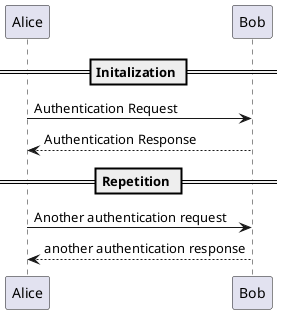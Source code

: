 @startuml
== Initalization ==
Alice -> Bob : Authentication Request
Bob --> Alice : Authentication Response

== Repetition ==
Alice -> Bob : Another authentication request
Alice <-- Bob : another authentication response
@enduml
